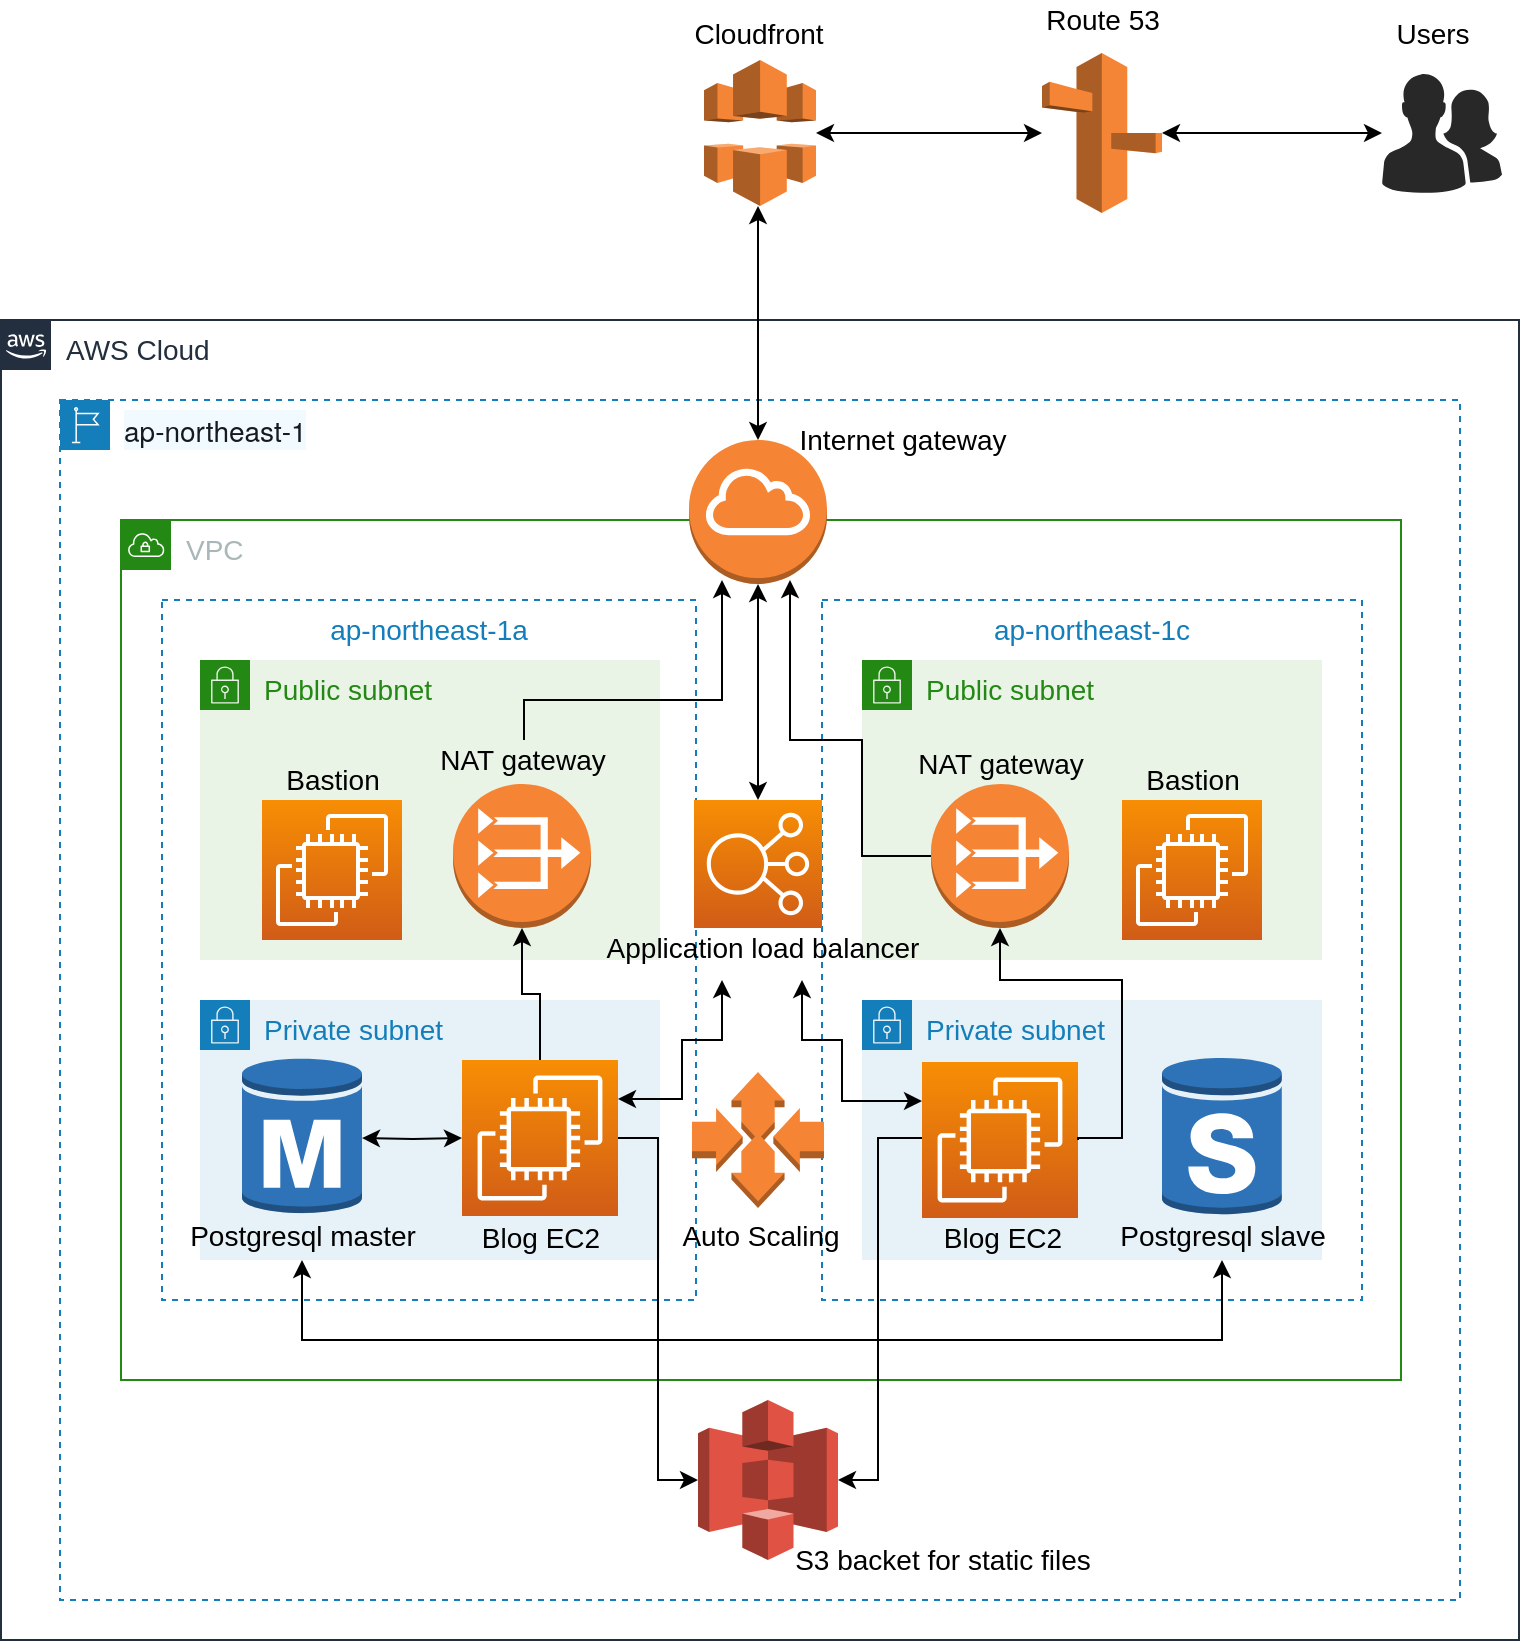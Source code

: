 <mxfile version="14.4.3" type="github">
  <diagram id="p8VolZ-N6K9utPq0kfwX" name="Page-1">
    <mxGraphModel dx="1350" dy="806" grid="1" gridSize="10" guides="1" tooltips="1" connect="1" arrows="1" fold="1" page="1" pageScale="1" pageWidth="827" pageHeight="1169" math="0" shadow="0">
      <root>
        <mxCell id="0" />
        <mxCell id="1" parent="0" />
        <mxCell id="xNPw3v3MWfUP0mEYA9Z2-2" value="&lt;font style=&quot;font-size: 14px&quot;&gt;AWS Cloud&lt;/font&gt;" style="points=[[0,0],[0.25,0],[0.5,0],[0.75,0],[1,0],[1,0.25],[1,0.5],[1,0.75],[1,1],[0.75,1],[0.5,1],[0.25,1],[0,1],[0,0.75],[0,0.5],[0,0.25]];outlineConnect=0;gradientColor=none;html=1;whiteSpace=wrap;fontSize=12;fontStyle=0;shape=mxgraph.aws4.group;grIcon=mxgraph.aws4.group_aws_cloud_alt;strokeColor=#232F3E;fillColor=none;verticalAlign=top;align=left;spacingLeft=30;fontColor=#232F3E;dashed=0;" parent="1" vertex="1">
          <mxGeometry x="29.5" y="200" width="759" height="660" as="geometry" />
        </mxCell>
        <mxCell id="xNPw3v3MWfUP0mEYA9Z2-3" value="&lt;span style=&quot;color: rgb(22 , 25 , 31) ; font-family: &amp;#34;amazon ember&amp;#34; , &amp;#34;helvetica neue&amp;#34; , &amp;#34;roboto&amp;#34; , &amp;#34;arial&amp;#34; , sans-serif ; font-size: 14px ; background-color: rgb(241 , 250 , 255)&quot;&gt;ap-northeast-1&lt;/span&gt;" style="points=[[0,0],[0.25,0],[0.5,0],[0.75,0],[1,0],[1,0.25],[1,0.5],[1,0.75],[1,1],[0.75,1],[0.5,1],[0.25,1],[0,1],[0,0.75],[0,0.5],[0,0.25]];outlineConnect=0;gradientColor=none;html=1;whiteSpace=wrap;fontSize=12;fontStyle=0;shape=mxgraph.aws4.group;grIcon=mxgraph.aws4.group_region;strokeColor=#147EBA;fillColor=none;verticalAlign=top;align=left;spacingLeft=30;fontColor=#147EBA;dashed=1;" parent="1" vertex="1">
          <mxGeometry x="59" y="240" width="700" height="600" as="geometry" />
        </mxCell>
        <mxCell id="xNPw3v3MWfUP0mEYA9Z2-4" value="&lt;font style=&quot;font-size: 14px&quot;&gt;VPC&lt;/font&gt;" style="points=[[0,0],[0.25,0],[0.5,0],[0.75,0],[1,0],[1,0.25],[1,0.5],[1,0.75],[1,1],[0.75,1],[0.5,1],[0.25,1],[0,1],[0,0.75],[0,0.5],[0,0.25]];outlineConnect=0;gradientColor=none;html=1;whiteSpace=wrap;fontSize=12;fontStyle=0;shape=mxgraph.aws4.group;grIcon=mxgraph.aws4.group_vpc;strokeColor=#248814;fillColor=none;verticalAlign=top;align=left;spacingLeft=30;fontColor=#AAB7B8;dashed=0;" parent="1" vertex="1">
          <mxGeometry x="89.5" y="300" width="640" height="430" as="geometry" />
        </mxCell>
        <mxCell id="xNPw3v3MWfUP0mEYA9Z2-5" value="ap-northeast-1c" style="fillColor=none;strokeColor=#147EBA;dashed=1;verticalAlign=top;fontStyle=0;fontColor=#147EBA;fontSize=14;" parent="1" vertex="1">
          <mxGeometry x="440" y="340" width="270" height="350" as="geometry" />
        </mxCell>
        <mxCell id="xNPw3v3MWfUP0mEYA9Z2-6" value="ap-northeast-1a" style="fillColor=none;strokeColor=#147EBA;dashed=1;verticalAlign=top;fontStyle=0;fontColor=#147EBA;fontSize=14;" parent="1" vertex="1">
          <mxGeometry x="110" y="340" width="267" height="350" as="geometry" />
        </mxCell>
        <mxCell id="xNPw3v3MWfUP0mEYA9Z2-7" style="edgeStyle=orthogonalEdgeStyle;rounded=0;orthogonalLoop=1;jettySize=auto;html=1;exitX=0.5;exitY=1;exitDx=0;exitDy=0;" parent="1" source="xNPw3v3MWfUP0mEYA9Z2-5" target="xNPw3v3MWfUP0mEYA9Z2-5" edge="1">
          <mxGeometry relative="1" as="geometry" />
        </mxCell>
        <mxCell id="xNPw3v3MWfUP0mEYA9Z2-8" value="&lt;font style=&quot;font-size: 14px&quot;&gt;Public subnet&lt;/font&gt;" style="points=[[0,0],[0.25,0],[0.5,0],[0.75,0],[1,0],[1,0.25],[1,0.5],[1,0.75],[1,1],[0.75,1],[0.5,1],[0.25,1],[0,1],[0,0.75],[0,0.5],[0,0.25]];outlineConnect=0;gradientColor=none;html=1;whiteSpace=wrap;fontSize=12;fontStyle=0;shape=mxgraph.aws4.group;grIcon=mxgraph.aws4.group_security_group;grStroke=0;strokeColor=#248814;fillColor=#E9F3E6;verticalAlign=top;align=left;spacingLeft=30;fontColor=#248814;dashed=0;" parent="1" vertex="1">
          <mxGeometry x="129" y="370" width="230" height="150" as="geometry" />
        </mxCell>
        <mxCell id="xNPw3v3MWfUP0mEYA9Z2-9" value="&lt;font style=&quot;font-size: 14px&quot;&gt;Public subnet&lt;/font&gt;" style="points=[[0,0],[0.25,0],[0.5,0],[0.75,0],[1,0],[1,0.25],[1,0.5],[1,0.75],[1,1],[0.75,1],[0.5,1],[0.25,1],[0,1],[0,0.75],[0,0.5],[0,0.25]];outlineConnect=0;gradientColor=none;html=1;whiteSpace=wrap;fontSize=12;fontStyle=0;shape=mxgraph.aws4.group;grIcon=mxgraph.aws4.group_security_group;grStroke=0;strokeColor=#248814;fillColor=#E9F3E6;verticalAlign=top;align=left;spacingLeft=30;fontColor=#248814;dashed=0;" parent="1" vertex="1">
          <mxGeometry x="460" y="370" width="230" height="150" as="geometry" />
        </mxCell>
        <mxCell id="xNPw3v3MWfUP0mEYA9Z2-10" value="&lt;font style=&quot;font-size: 14px&quot;&gt;Private subnet&lt;/font&gt;" style="points=[[0,0],[0.25,0],[0.5,0],[0.75,0],[1,0],[1,0.25],[1,0.5],[1,0.75],[1,1],[0.75,1],[0.5,1],[0.25,1],[0,1],[0,0.75],[0,0.5],[0,0.25]];outlineConnect=0;gradientColor=none;html=1;whiteSpace=wrap;fontSize=12;fontStyle=0;shape=mxgraph.aws4.group;grIcon=mxgraph.aws4.group_security_group;grStroke=0;strokeColor=#147EBA;fillColor=#E6F2F8;verticalAlign=top;align=left;spacingLeft=30;fontColor=#147EBA;dashed=0;" parent="1" vertex="1">
          <mxGeometry x="129" y="540" width="230" height="130" as="geometry" />
        </mxCell>
        <mxCell id="xNPw3v3MWfUP0mEYA9Z2-11" value="&lt;font style=&quot;font-size: 14px&quot;&gt;Private subnet&lt;/font&gt;" style="points=[[0,0],[0.25,0],[0.5,0],[0.75,0],[1,0],[1,0.25],[1,0.5],[1,0.75],[1,1],[0.75,1],[0.5,1],[0.25,1],[0,1],[0,0.75],[0,0.5],[0,0.25]];outlineConnect=0;gradientColor=none;html=1;whiteSpace=wrap;fontSize=12;fontStyle=0;shape=mxgraph.aws4.group;grIcon=mxgraph.aws4.group_security_group;grStroke=0;strokeColor=#147EBA;fillColor=#E6F2F8;verticalAlign=top;align=left;spacingLeft=30;fontColor=#147EBA;dashed=0;" parent="1" vertex="1">
          <mxGeometry x="460" y="540" width="230" height="130" as="geometry" />
        </mxCell>
        <mxCell id="i_n1k2-1s-NiqfXJ3xOX-46" style="edgeStyle=orthogonalEdgeStyle;rounded=0;orthogonalLoop=1;jettySize=auto;html=1;startArrow=classic;startFill=1;endArrow=classic;endFill=1;" edge="1" parent="1" source="xNPw3v3MWfUP0mEYA9Z2-12" target="xNPw3v3MWfUP0mEYA9Z2-14">
          <mxGeometry relative="1" as="geometry" />
        </mxCell>
        <mxCell id="xNPw3v3MWfUP0mEYA9Z2-12" value="" style="outlineConnect=0;dashed=0;verticalLabelPosition=bottom;verticalAlign=top;align=center;html=1;shape=mxgraph.aws3.internet_gateway;fillColor=#F58534;gradientColor=none;" parent="1" vertex="1">
          <mxGeometry x="373.5" y="260" width="69" height="72" as="geometry" />
        </mxCell>
        <mxCell id="i_n1k2-1s-NiqfXJ3xOX-50" style="edgeStyle=orthogonalEdgeStyle;rounded=0;orthogonalLoop=1;jettySize=auto;html=1;entryX=0;entryY=0.5;entryDx=0;entryDy=0;entryPerimeter=0;startArrow=none;startFill=0;endArrow=classic;endFill=1;fontSize=14;" edge="1" parent="1" source="xNPw3v3MWfUP0mEYA9Z2-13" target="xNPw3v3MWfUP0mEYA9Z2-37">
          <mxGeometry relative="1" as="geometry" />
        </mxCell>
        <mxCell id="xNPw3v3MWfUP0mEYA9Z2-13" value="" style="points=[[0,0,0],[0.25,0,0],[0.5,0,0],[0.75,0,0],[1,0,0],[0,1,0],[0.25,1,0],[0.5,1,0],[0.75,1,0],[1,1,0],[0,0.25,0],[0,0.5,0],[0,0.75,0],[1,0.25,0],[1,0.5,0],[1,0.75,0]];outlineConnect=0;fontColor=#232F3E;gradientColor=#F78E04;gradientDirection=north;fillColor=#D05C17;strokeColor=#ffffff;dashed=0;verticalLabelPosition=bottom;verticalAlign=top;align=center;html=1;fontSize=12;fontStyle=0;aspect=fixed;shape=mxgraph.aws4.resourceIcon;resIcon=mxgraph.aws4.ec2;" parent="1" vertex="1">
          <mxGeometry x="260" y="570" width="78" height="78" as="geometry" />
        </mxCell>
        <mxCell id="i_n1k2-1s-NiqfXJ3xOX-23" style="edgeStyle=orthogonalEdgeStyle;rounded=0;orthogonalLoop=1;jettySize=auto;html=1;startArrow=classic;startFill=1;entryX=1;entryY=0.25;entryDx=0;entryDy=0;entryPerimeter=0;" edge="1" parent="1" target="xNPw3v3MWfUP0mEYA9Z2-13">
          <mxGeometry relative="1" as="geometry">
            <mxPoint x="390" y="530" as="sourcePoint" />
            <Array as="points">
              <mxPoint x="390" y="560" />
              <mxPoint x="370" y="560" />
              <mxPoint x="370" y="590" />
            </Array>
          </mxGeometry>
        </mxCell>
        <mxCell id="i_n1k2-1s-NiqfXJ3xOX-24" style="edgeStyle=orthogonalEdgeStyle;rounded=0;orthogonalLoop=1;jettySize=auto;html=1;entryX=0;entryY=0.25;entryDx=0;entryDy=0;entryPerimeter=0;startArrow=classic;startFill=1;" edge="1" parent="1" target="xNPw3v3MWfUP0mEYA9Z2-19">
          <mxGeometry relative="1" as="geometry">
            <mxPoint x="430" y="530" as="sourcePoint" />
            <Array as="points">
              <mxPoint x="430" y="560" />
              <mxPoint x="450" y="560" />
              <mxPoint x="450" y="590" />
            </Array>
          </mxGeometry>
        </mxCell>
        <mxCell id="xNPw3v3MWfUP0mEYA9Z2-14" value="" style="points=[[0,0,0],[0.25,0,0],[0.5,0,0],[0.75,0,0],[1,0,0],[0,1,0],[0.25,1,0],[0.5,1,0],[0.75,1,0],[1,1,0],[0,0.25,0],[0,0.5,0],[0,0.75,0],[1,0.25,0],[1,0.5,0],[1,0.75,0]];outlineConnect=0;fontColor=#232F3E;gradientColor=#F78E04;gradientDirection=north;fillColor=#D05C17;strokeColor=#ffffff;dashed=0;verticalLabelPosition=bottom;verticalAlign=top;align=center;html=1;fontSize=12;fontStyle=0;aspect=fixed;shape=mxgraph.aws4.resourceIcon;resIcon=mxgraph.aws4.elastic_load_balancing;" parent="1" vertex="1">
          <mxGeometry x="376" y="440" width="64" height="64" as="geometry" />
        </mxCell>
        <mxCell id="i_n1k2-1s-NiqfXJ3xOX-51" style="edgeStyle=orthogonalEdgeStyle;rounded=0;orthogonalLoop=1;jettySize=auto;html=1;entryX=1;entryY=0.5;entryDx=0;entryDy=0;entryPerimeter=0;startArrow=none;startFill=0;endArrow=classic;endFill=1;fontSize=14;" edge="1" parent="1" source="xNPw3v3MWfUP0mEYA9Z2-19" target="xNPw3v3MWfUP0mEYA9Z2-37">
          <mxGeometry relative="1" as="geometry">
            <Array as="points">
              <mxPoint x="468" y="609" />
              <mxPoint x="468" y="780" />
            </Array>
          </mxGeometry>
        </mxCell>
        <mxCell id="xNPw3v3MWfUP0mEYA9Z2-19" value="" style="points=[[0,0,0],[0.25,0,0],[0.5,0,0],[0.75,0,0],[1,0,0],[0,1,0],[0.25,1,0],[0.5,1,0],[0.75,1,0],[1,1,0],[0,0.25,0],[0,0.5,0],[0,0.75,0],[1,0.25,0],[1,0.5,0],[1,0.75,0]];outlineConnect=0;fontColor=#232F3E;gradientColor=#F78E04;gradientDirection=north;fillColor=#D05C17;strokeColor=#ffffff;dashed=0;verticalLabelPosition=bottom;verticalAlign=top;align=center;html=1;fontSize=12;fontStyle=0;aspect=fixed;shape=mxgraph.aws4.resourceIcon;resIcon=mxgraph.aws4.ec2;" parent="1" vertex="1">
          <mxGeometry x="490" y="571" width="78" height="78" as="geometry" />
        </mxCell>
        <mxCell id="i_n1k2-1s-NiqfXJ3xOX-31" style="edgeStyle=orthogonalEdgeStyle;rounded=0;orthogonalLoop=1;jettySize=auto;html=1;startArrow=classic;startFill=1;" edge="1" parent="1" target="xNPw3v3MWfUP0mEYA9Z2-13">
          <mxGeometry relative="1" as="geometry">
            <mxPoint x="210" y="609" as="sourcePoint" />
          </mxGeometry>
        </mxCell>
        <mxCell id="i_n1k2-1s-NiqfXJ3xOX-34" style="edgeStyle=orthogonalEdgeStyle;rounded=0;orthogonalLoop=1;jettySize=auto;html=1;startArrow=classic;startFill=1;" edge="1" parent="1">
          <mxGeometry relative="1" as="geometry">
            <mxPoint x="180" y="670" as="sourcePoint" />
            <mxPoint x="640" y="670" as="targetPoint" />
            <Array as="points">
              <mxPoint x="180" y="710" />
              <mxPoint x="640" y="710" />
            </Array>
          </mxGeometry>
        </mxCell>
        <mxCell id="xNPw3v3MWfUP0mEYA9Z2-22" value="" style="outlineConnect=0;dashed=0;verticalLabelPosition=bottom;verticalAlign=top;align=center;html=1;shape=mxgraph.aws3.rds_db_instance;fillColor=#2E73B8;gradientColor=none;" parent="1" vertex="1">
          <mxGeometry x="150" y="568" width="60" height="80" as="geometry" />
        </mxCell>
        <mxCell id="xNPw3v3MWfUP0mEYA9Z2-23" value="" style="outlineConnect=0;dashed=0;verticalLabelPosition=bottom;verticalAlign=top;align=center;html=1;shape=mxgraph.aws3.rds_db_instance_standby_multi_az;fillColor=#2E73B8;gradientColor=none;" parent="1" vertex="1">
          <mxGeometry x="610" y="568" width="60" height="80" as="geometry" />
        </mxCell>
        <mxCell id="xNPw3v3MWfUP0mEYA9Z2-24" value="" style="points=[[0,0,0],[0.25,0,0],[0.5,0,0],[0.75,0,0],[1,0,0],[0,1,0],[0.25,1,0],[0.5,1,0],[0.75,1,0],[1,1,0],[0,0.25,0],[0,0.5,0],[0,0.75,0],[1,0.25,0],[1,0.5,0],[1,0.75,0]];outlineConnect=0;fontColor=#232F3E;gradientColor=#F78E04;gradientDirection=north;fillColor=#D05C17;strokeColor=#ffffff;dashed=0;verticalLabelPosition=bottom;verticalAlign=top;align=center;html=1;fontSize=12;fontStyle=0;aspect=fixed;shape=mxgraph.aws4.resourceIcon;resIcon=mxgraph.aws4.ec2;" parent="1" vertex="1">
          <mxGeometry x="160" y="440" width="70" height="70" as="geometry" />
        </mxCell>
        <mxCell id="xNPw3v3MWfUP0mEYA9Z2-27" value="&lt;font style=&quot;font-size: 14px&quot;&gt;Bastion&lt;/font&gt;" style="text;html=1;resizable=0;autosize=1;align=center;verticalAlign=middle;points=[];fillColor=none;strokeColor=none;rounded=0;" parent="1" vertex="1">
          <mxGeometry x="165" y="420" width="60" height="20" as="geometry" />
        </mxCell>
        <mxCell id="xNPw3v3MWfUP0mEYA9Z2-29" value="" style="points=[[0,0,0],[0.25,0,0],[0.5,0,0],[0.75,0,0],[1,0,0],[0,1,0],[0.25,1,0],[0.5,1,0],[0.75,1,0],[1,1,0],[0,0.25,0],[0,0.5,0],[0,0.75,0],[1,0.25,0],[1,0.5,0],[1,0.75,0]];outlineConnect=0;fontColor=#232F3E;gradientColor=#F78E04;gradientDirection=north;fillColor=#D05C17;strokeColor=#ffffff;dashed=0;verticalLabelPosition=bottom;verticalAlign=top;align=center;html=1;fontSize=12;fontStyle=0;aspect=fixed;shape=mxgraph.aws4.resourceIcon;resIcon=mxgraph.aws4.ec2;" parent="1" vertex="1">
          <mxGeometry x="590" y="440" width="70" height="70" as="geometry" />
        </mxCell>
        <mxCell id="xNPw3v3MWfUP0mEYA9Z2-30" value="&lt;font style=&quot;font-size: 14px&quot;&gt;Bastion&lt;/font&gt;" style="text;html=1;resizable=0;autosize=1;align=center;verticalAlign=middle;points=[];fillColor=none;strokeColor=none;rounded=0;" parent="1" vertex="1">
          <mxGeometry x="595" y="420" width="60" height="20" as="geometry" />
        </mxCell>
        <mxCell id="i_n1k2-1s-NiqfXJ3xOX-18" style="edgeStyle=orthogonalEdgeStyle;rounded=0;orthogonalLoop=1;jettySize=auto;html=1;startArrow=none;startFill=0;exitX=0.51;exitY=0;exitDx=0;exitDy=0;exitPerimeter=0;" edge="1" parent="1" source="i_n1k2-1s-NiqfXJ3xOX-48">
          <mxGeometry relative="1" as="geometry">
            <mxPoint x="294" y="420" as="sourcePoint" />
            <mxPoint x="390" y="330" as="targetPoint" />
            <Array as="points">
              <mxPoint x="291" y="390" />
              <mxPoint x="390" y="390" />
            </Array>
          </mxGeometry>
        </mxCell>
        <mxCell id="i_n1k2-1s-NiqfXJ3xOX-36" style="edgeStyle=orthogonalEdgeStyle;rounded=0;orthogonalLoop=1;jettySize=auto;html=1;entryX=0.5;entryY=0;entryDx=0;entryDy=0;entryPerimeter=0;startArrow=classic;startFill=1;endArrow=none;endFill=0;" edge="1" parent="1" source="xNPw3v3MWfUP0mEYA9Z2-32" target="xNPw3v3MWfUP0mEYA9Z2-13">
          <mxGeometry relative="1" as="geometry" />
        </mxCell>
        <mxCell id="xNPw3v3MWfUP0mEYA9Z2-32" value="" style="outlineConnect=0;dashed=0;verticalLabelPosition=bottom;verticalAlign=top;align=center;html=1;shape=mxgraph.aws3.vpc_nat_gateway;fillColor=#F58534;gradientColor=none;" parent="1" vertex="1">
          <mxGeometry x="255.5" y="432" width="69" height="72" as="geometry" />
        </mxCell>
        <mxCell id="i_n1k2-1s-NiqfXJ3xOX-21" style="edgeStyle=orthogonalEdgeStyle;rounded=0;orthogonalLoop=1;jettySize=auto;html=1;startArrow=none;startFill=0;exitX=0;exitY=0.5;exitDx=0;exitDy=0;exitPerimeter=0;" edge="1" parent="1" source="xNPw3v3MWfUP0mEYA9Z2-34">
          <mxGeometry relative="1" as="geometry">
            <mxPoint x="424" y="330" as="targetPoint" />
            <Array as="points">
              <mxPoint x="460" y="468" />
              <mxPoint x="460" y="410" />
              <mxPoint x="424" y="410" />
            </Array>
          </mxGeometry>
        </mxCell>
        <mxCell id="i_n1k2-1s-NiqfXJ3xOX-37" style="edgeStyle=orthogonalEdgeStyle;rounded=0;orthogonalLoop=1;jettySize=auto;html=1;entryX=1;entryY=0.5;entryDx=0;entryDy=0;entryPerimeter=0;startArrow=classic;startFill=1;endArrow=none;endFill=0;" edge="1" parent="1" source="xNPw3v3MWfUP0mEYA9Z2-34" target="xNPw3v3MWfUP0mEYA9Z2-19">
          <mxGeometry relative="1" as="geometry">
            <Array as="points">
              <mxPoint x="529" y="530" />
              <mxPoint x="590" y="530" />
              <mxPoint x="590" y="609" />
            </Array>
          </mxGeometry>
        </mxCell>
        <mxCell id="xNPw3v3MWfUP0mEYA9Z2-34" value="" style="outlineConnect=0;dashed=0;verticalLabelPosition=bottom;verticalAlign=top;align=center;html=1;shape=mxgraph.aws3.vpc_nat_gateway;fillColor=#F58534;gradientColor=none;" parent="1" vertex="1">
          <mxGeometry x="494.5" y="432" width="69" height="72" as="geometry" />
        </mxCell>
        <mxCell id="xNPw3v3MWfUP0mEYA9Z2-37" value="" style="outlineConnect=0;dashed=0;verticalLabelPosition=bottom;verticalAlign=top;align=center;html=1;shape=mxgraph.aws3.s3;fillColor=#E05243;gradientColor=none;strokeWidth=2;fontSize=15;" parent="1" vertex="1">
          <mxGeometry x="378" y="740" width="70" height="80" as="geometry" />
        </mxCell>
        <mxCell id="i_n1k2-1s-NiqfXJ3xOX-8" style="edgeStyle=orthogonalEdgeStyle;rounded=0;orthogonalLoop=1;jettySize=auto;html=1;startArrow=classic;startFill=1;" edge="1" parent="1" source="i_n1k2-1s-NiqfXJ3xOX-3" target="i_n1k2-1s-NiqfXJ3xOX-7">
          <mxGeometry relative="1" as="geometry" />
        </mxCell>
        <mxCell id="i_n1k2-1s-NiqfXJ3xOX-43" style="edgeStyle=orthogonalEdgeStyle;rounded=0;orthogonalLoop=1;jettySize=auto;html=1;startArrow=classic;startFill=1;endArrow=classic;endFill=1;" edge="1" parent="1" source="i_n1k2-1s-NiqfXJ3xOX-3" target="xNPw3v3MWfUP0mEYA9Z2-12">
          <mxGeometry relative="1" as="geometry">
            <Array as="points">
              <mxPoint x="408" y="180" />
              <mxPoint x="408" y="180" />
            </Array>
          </mxGeometry>
        </mxCell>
        <mxCell id="i_n1k2-1s-NiqfXJ3xOX-3" value="" style="outlineConnect=0;dashed=0;verticalLabelPosition=bottom;verticalAlign=top;align=center;html=1;shape=mxgraph.aws3.cloudfront;fillColor=#F58536;gradientColor=none;" vertex="1" parent="1">
          <mxGeometry x="381" y="70" width="56" height="73" as="geometry" />
        </mxCell>
        <mxCell id="i_n1k2-1s-NiqfXJ3xOX-12" style="edgeStyle=orthogonalEdgeStyle;rounded=0;orthogonalLoop=1;jettySize=auto;html=1;entryX=0;entryY=0.5;entryDx=0;entryDy=0;entryPerimeter=0;startArrow=classic;startFill=1;" edge="1" parent="1" source="i_n1k2-1s-NiqfXJ3xOX-7" target="i_n1k2-1s-NiqfXJ3xOX-11">
          <mxGeometry relative="1" as="geometry" />
        </mxCell>
        <mxCell id="i_n1k2-1s-NiqfXJ3xOX-7" value="" style="outlineConnect=0;dashed=0;verticalLabelPosition=bottom;verticalAlign=top;align=center;html=1;shape=mxgraph.aws3.route_53;fillColor=#F58536;gradientColor=none;" vertex="1" parent="1">
          <mxGeometry x="550" y="66.5" width="60" height="80" as="geometry" />
        </mxCell>
        <mxCell id="i_n1k2-1s-NiqfXJ3xOX-11" value="" style="verticalLabelPosition=bottom;html=1;fillColor=#282828;strokeColor=none;verticalAlign=top;pointerEvents=1;align=center;shape=mxgraph.cisco_safe.people_places_things_icons.icon2;" vertex="1" parent="1">
          <mxGeometry x="720" y="76.5" width="60" height="60" as="geometry" />
        </mxCell>
        <mxCell id="i_n1k2-1s-NiqfXJ3xOX-22" value="" style="outlineConnect=0;dashed=0;verticalLabelPosition=bottom;verticalAlign=top;align=center;html=1;shape=mxgraph.aws3.auto_scaling;fillColor=#F58534;gradientColor=none;" vertex="1" parent="1">
          <mxGeometry x="375" y="576" width="66" height="68" as="geometry" />
        </mxCell>
        <mxCell id="i_n1k2-1s-NiqfXJ3xOX-38" value="&lt;font style=&quot;font-size: 14px&quot;&gt;Cloudfront&lt;/font&gt;" style="text;html=1;resizable=0;autosize=1;align=center;verticalAlign=middle;points=[];fillColor=none;strokeColor=none;rounded=0;" vertex="1" parent="1">
          <mxGeometry x="368" y="46.5" width="80" height="20" as="geometry" />
        </mxCell>
        <mxCell id="i_n1k2-1s-NiqfXJ3xOX-39" value="&lt;font&gt;&lt;font style=&quot;font-size: 14px&quot;&gt;Route 53&lt;/font&gt;&lt;br&gt;&lt;/font&gt;" style="text;html=1;resizable=0;autosize=1;align=center;verticalAlign=middle;points=[];fillColor=none;strokeColor=none;rounded=0;" vertex="1" parent="1">
          <mxGeometry x="545" y="40" width="70" height="20" as="geometry" />
        </mxCell>
        <mxCell id="i_n1k2-1s-NiqfXJ3xOX-40" value="&lt;font&gt;&lt;font style=&quot;font-size: 14px&quot;&gt;Users&lt;/font&gt;&lt;br&gt;&lt;/font&gt;" style="text;html=1;resizable=0;autosize=1;align=center;verticalAlign=middle;points=[];fillColor=none;strokeColor=none;rounded=0;" vertex="1" parent="1">
          <mxGeometry x="720" y="46.5" width="50" height="20" as="geometry" />
        </mxCell>
        <mxCell id="i_n1k2-1s-NiqfXJ3xOX-41" value="&lt;font&gt;&lt;font style=&quot;font-size: 14px&quot;&gt;Internet gateway&lt;/font&gt;&lt;br&gt;&lt;/font&gt;" style="text;html=1;resizable=0;autosize=1;align=center;verticalAlign=middle;points=[];fillColor=none;strokeColor=none;rounded=0;" vertex="1" parent="1">
          <mxGeometry x="420" y="250" width="120" height="20" as="geometry" />
        </mxCell>
        <mxCell id="i_n1k2-1s-NiqfXJ3xOX-47" value="&lt;font&gt;&lt;font style=&quot;font-size: 14px&quot;&gt;Application load balancer&lt;/font&gt;&lt;br&gt;&lt;/font&gt;" style="text;html=1;resizable=0;autosize=1;align=center;verticalAlign=middle;points=[];fillColor=none;strokeColor=none;rounded=0;" vertex="1" parent="1">
          <mxGeometry x="324.5" y="504" width="170" height="20" as="geometry" />
        </mxCell>
        <mxCell id="i_n1k2-1s-NiqfXJ3xOX-48" value="&lt;font&gt;&lt;font style=&quot;font-size: 14px&quot;&gt;NAT gateway&lt;/font&gt;&lt;br&gt;&lt;/font&gt;" style="text;html=1;resizable=0;autosize=1;align=center;verticalAlign=middle;points=[];fillColor=none;strokeColor=none;rounded=0;" vertex="1" parent="1">
          <mxGeometry x="240" y="410" width="100" height="20" as="geometry" />
        </mxCell>
        <mxCell id="i_n1k2-1s-NiqfXJ3xOX-49" value="&lt;font&gt;&lt;font style=&quot;font-size: 14px&quot;&gt;NAT gateway&lt;/font&gt;&lt;br&gt;&lt;/font&gt;" style="text;html=1;resizable=0;autosize=1;align=center;verticalAlign=middle;points=[];fillColor=none;strokeColor=none;rounded=0;" vertex="1" parent="1">
          <mxGeometry x="479" y="412" width="100" height="20" as="geometry" />
        </mxCell>
        <mxCell id="i_n1k2-1s-NiqfXJ3xOX-52" value="&lt;font&gt;&lt;font style=&quot;font-size: 14px&quot;&gt;Blog EC2&lt;/font&gt;&lt;br&gt;&lt;/font&gt;" style="text;html=1;resizable=0;autosize=1;align=center;verticalAlign=middle;points=[];fillColor=none;strokeColor=none;rounded=0;" vertex="1" parent="1">
          <mxGeometry x="264" y="649" width="70" height="20" as="geometry" />
        </mxCell>
        <mxCell id="i_n1k2-1s-NiqfXJ3xOX-53" value="&lt;font&gt;&lt;font style=&quot;font-size: 14px&quot;&gt;Blog EC2&lt;/font&gt;&lt;br&gt;&lt;/font&gt;" style="text;html=1;resizable=0;autosize=1;align=center;verticalAlign=middle;points=[];fillColor=none;strokeColor=none;rounded=0;" vertex="1" parent="1">
          <mxGeometry x="494.5" y="649" width="70" height="20" as="geometry" />
        </mxCell>
        <mxCell id="i_n1k2-1s-NiqfXJ3xOX-54" value="&lt;font&gt;&lt;font style=&quot;font-size: 14px&quot;&gt;Auto Scaling&lt;/font&gt;&lt;br&gt;&lt;/font&gt;" style="text;html=1;resizable=0;autosize=1;align=center;verticalAlign=middle;points=[];fillColor=none;strokeColor=none;rounded=0;" vertex="1" parent="1">
          <mxGeometry x="364" y="648" width="90" height="20" as="geometry" />
        </mxCell>
        <mxCell id="i_n1k2-1s-NiqfXJ3xOX-55" value="&lt;font&gt;&lt;font style=&quot;font-size: 14px&quot;&gt;S3 backet for static files&lt;/font&gt;&lt;br&gt;&lt;/font&gt;" style="text;html=1;resizable=0;autosize=1;align=center;verticalAlign=middle;points=[];fillColor=none;strokeColor=none;rounded=0;" vertex="1" parent="1">
          <mxGeometry x="420" y="810" width="160" height="20" as="geometry" />
        </mxCell>
        <mxCell id="i_n1k2-1s-NiqfXJ3xOX-56" value="&lt;font&gt;&lt;font style=&quot;font-size: 14px&quot;&gt;Postgresql master&lt;/font&gt;&lt;br&gt;&lt;/font&gt;" style="text;html=1;resizable=0;autosize=1;align=center;verticalAlign=middle;points=[];fillColor=none;strokeColor=none;rounded=0;" vertex="1" parent="1">
          <mxGeometry x="115" y="648" width="130" height="20" as="geometry" />
        </mxCell>
        <mxCell id="i_n1k2-1s-NiqfXJ3xOX-57" value="&lt;font&gt;&lt;font style=&quot;font-size: 14px&quot;&gt;Postgresql slave&lt;/font&gt;&lt;br&gt;&lt;/font&gt;" style="text;html=1;resizable=0;autosize=1;align=center;verticalAlign=middle;points=[];fillColor=none;strokeColor=none;rounded=0;" vertex="1" parent="1">
          <mxGeometry x="580" y="648" width="120" height="20" as="geometry" />
        </mxCell>
      </root>
    </mxGraphModel>
  </diagram>
</mxfile>
